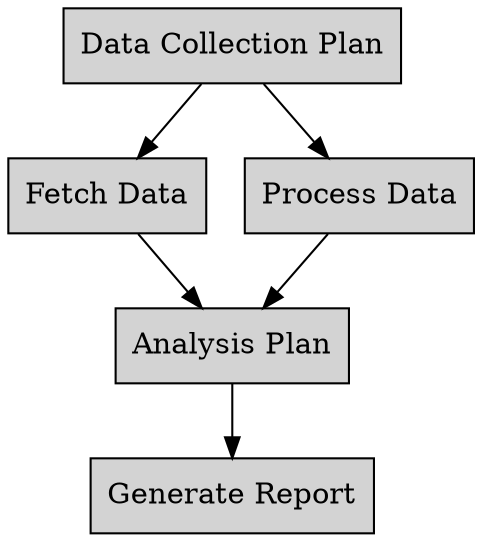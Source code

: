 digraph AgentGraph {
    // Graph attributes
    rankdir=TB;
    node [shape=box, style=filled];
    
    // Plan nodes (process task results)
    plan_data_collection [label="Data Collection Plan", type="plan"];
    plan_analysis [label="Analysis Plan", type="plan"];
    
    // Task nodes (process plan results)
    task_fetch_data [label="Fetch Data", type="task"];
    task_process_data [label="Process Data", type="task"];
    task_generate_report [label="Generate Report", type="task"];
    
    // Edges showing data flow
    // Plans -> Tasks
    plan_data_collection -> task_fetch_data;
    plan_data_collection -> task_process_data;
    plan_analysis -> task_generate_report;
    
    // Tasks -> Plans
    task_fetch_data -> plan_analysis;
    task_process_data -> plan_analysis;
} 
